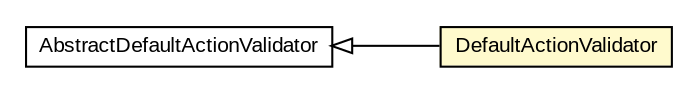 #!/usr/local/bin/dot
#
# Class diagram 
# Generated by UMLGraph version R5_6-24-gf6e263 (http://www.umlgraph.org/)
#

digraph G {
	edge [fontname="arial",fontsize=10,labelfontname="arial",labelfontsize=10];
	node [fontname="arial",fontsize=10,shape=plaintext];
	nodesep=0.25;
	ranksep=0.5;
	rankdir=LR;
	// com.gwtplatform.dispatch.rpc.server.actionvalidator.AbstractDefaultActionValidator
	c207130 [label=<<table title="com.gwtplatform.dispatch.rpc.server.actionvalidator.AbstractDefaultActionValidator" border="0" cellborder="1" cellspacing="0" cellpadding="2" port="p" href="../../actionvalidator/AbstractDefaultActionValidator.html">
		<tr><td><table border="0" cellspacing="0" cellpadding="1">
<tr><td align="center" balign="center"> AbstractDefaultActionValidator </td></tr>
		</table></td></tr>
		</table>>, URL="../../actionvalidator/AbstractDefaultActionValidator.html", fontname="arial", fontcolor="black", fontsize=10.0];
	// com.gwtplatform.dispatch.rpc.server.guice.actionvalidator.DefaultActionValidator
	c207387 [label=<<table title="com.gwtplatform.dispatch.rpc.server.guice.actionvalidator.DefaultActionValidator" border="0" cellborder="1" cellspacing="0" cellpadding="2" port="p" bgcolor="lemonChiffon" href="./DefaultActionValidator.html">
		<tr><td><table border="0" cellspacing="0" cellpadding="1">
<tr><td align="center" balign="center"> DefaultActionValidator </td></tr>
		</table></td></tr>
		</table>>, URL="./DefaultActionValidator.html", fontname="arial", fontcolor="black", fontsize=10.0];
	//com.gwtplatform.dispatch.rpc.server.guice.actionvalidator.DefaultActionValidator extends com.gwtplatform.dispatch.rpc.server.actionvalidator.AbstractDefaultActionValidator
	c207130:p -> c207387:p [dir=back,arrowtail=empty];
}

